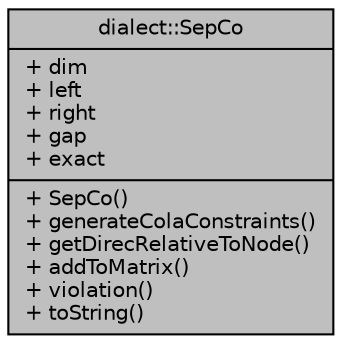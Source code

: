 digraph "dialect::SepCo"
{
  edge [fontname="Helvetica",fontsize="10",labelfontname="Helvetica",labelfontsize="10"];
  node [fontname="Helvetica",fontsize="10",shape=record];
  Node1 [label="{dialect::SepCo\n|+ dim\l+ left\l+ right\l+ gap\l+ exact\l|+ SepCo()\l+ generateColaConstraints()\l+ getDirecRelativeToNode()\l+ addToMatrix()\l+ violation()\l+ toString()\l}",height=0.2,width=0.4,color="black", fillcolor="grey75", style="filled", fontcolor="black"];
}
